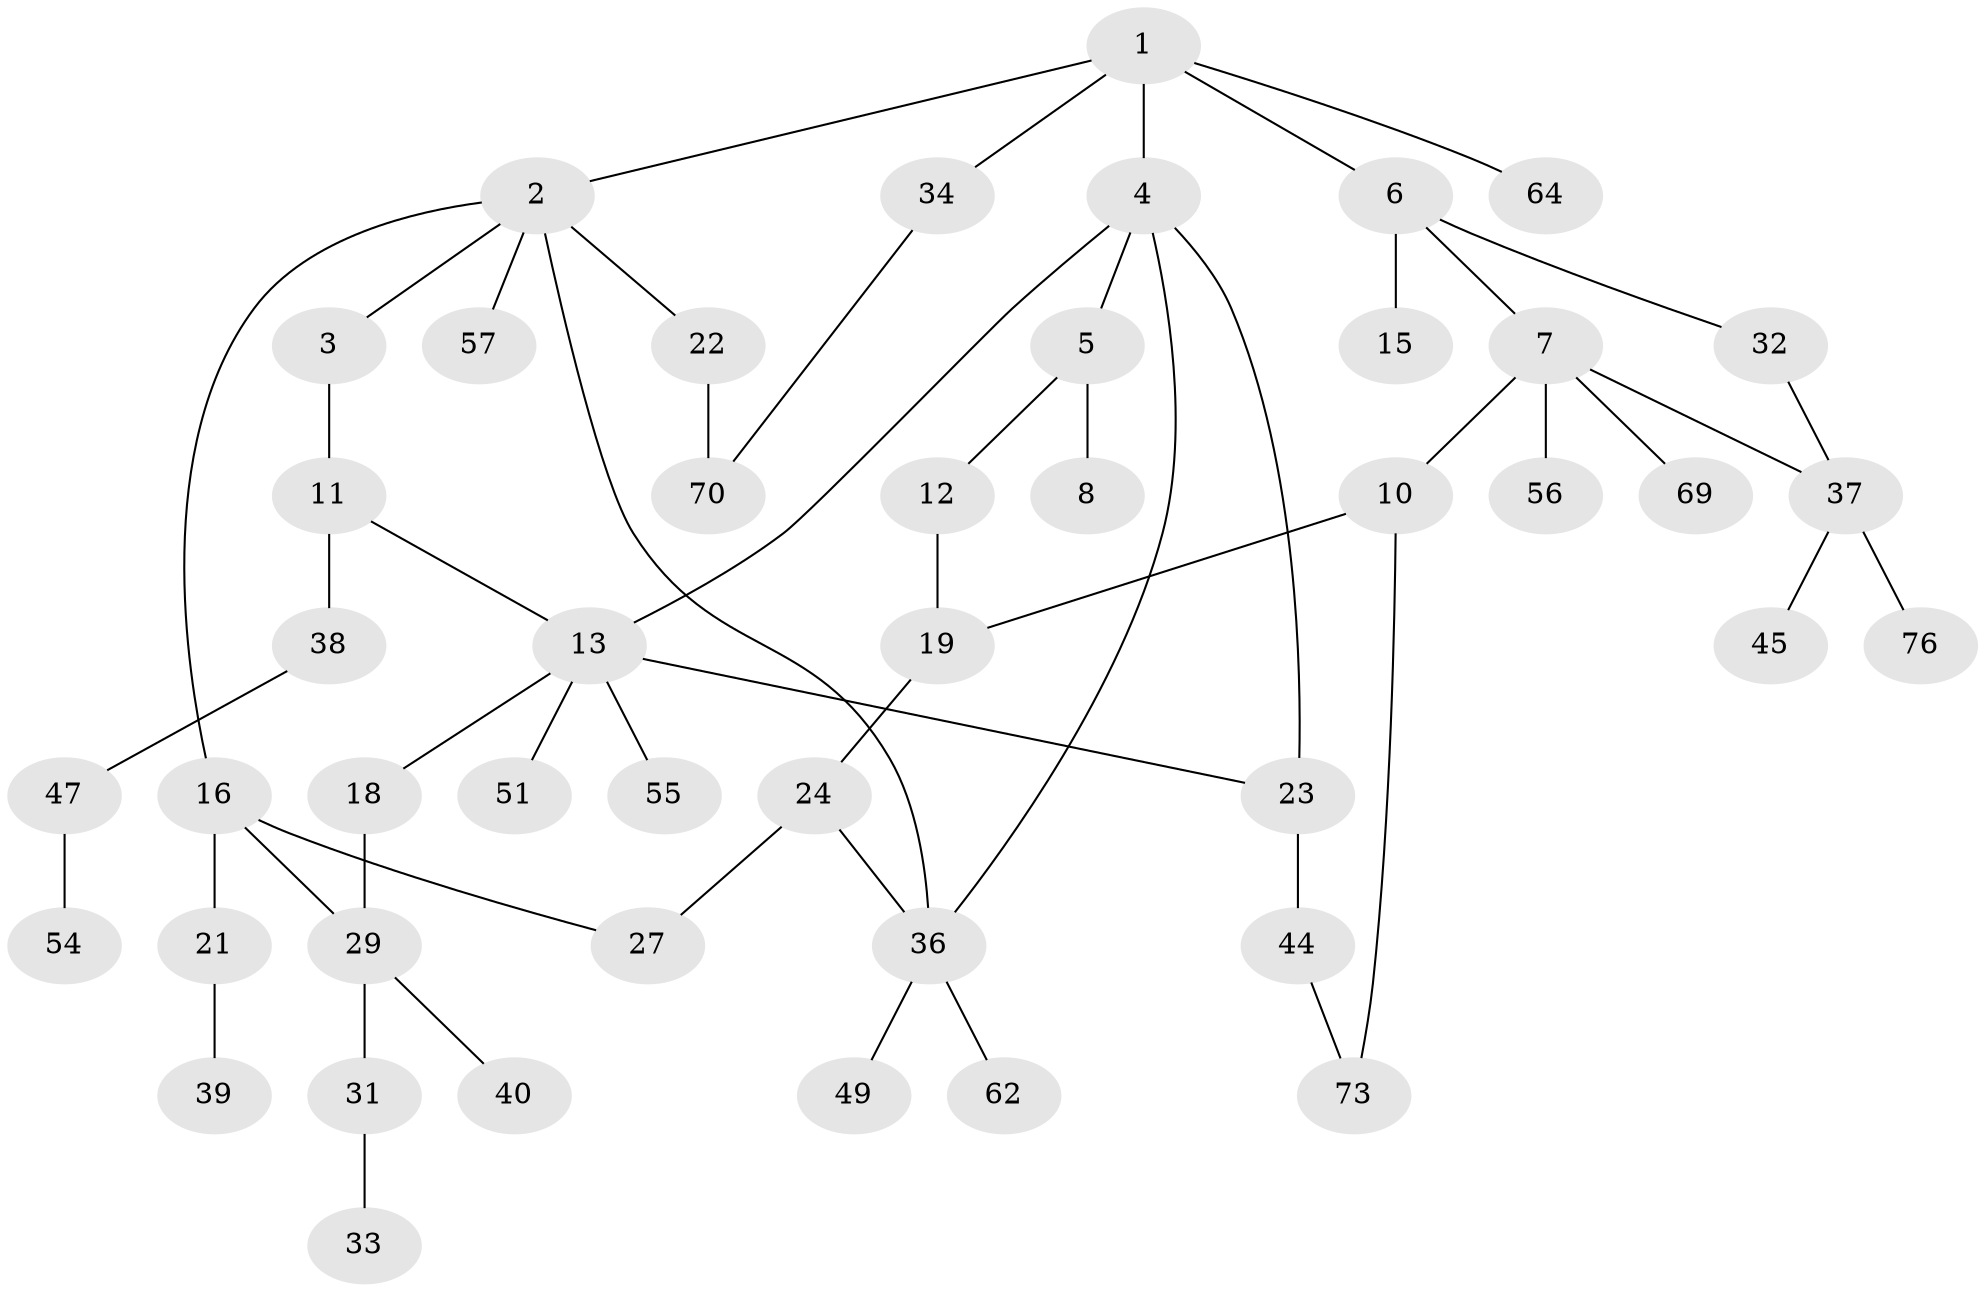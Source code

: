 // Generated by graph-tools (version 1.1) at 2025/51/02/27/25 19:51:39]
// undirected, 46 vertices, 55 edges
graph export_dot {
graph [start="1"]
  node [color=gray90,style=filled];
  1 [super="+14"];
  2 [super="+9"];
  3;
  4 [super="+35"];
  5 [super="+63"];
  6 [super="+68"];
  7 [super="+42"];
  8 [super="+71"];
  10;
  11 [super="+26"];
  12;
  13 [super="+17"];
  15;
  16 [super="+20"];
  18 [super="+41"];
  19 [super="+28"];
  21;
  22 [super="+46"];
  23 [super="+67"];
  24 [super="+25"];
  27 [super="+75"];
  29 [super="+30"];
  31 [super="+50"];
  32 [super="+48"];
  33;
  34 [super="+52"];
  36 [super="+58"];
  37 [super="+72"];
  38 [super="+59"];
  39 [super="+43"];
  40;
  44 [super="+66"];
  45;
  47 [super="+53"];
  49;
  51;
  54 [super="+61"];
  55;
  56;
  57 [super="+60"];
  62 [super="+65"];
  64;
  69;
  70 [super="+74"];
  73 [super="+77"];
  76;
  1 -- 2;
  1 -- 4;
  1 -- 6;
  1 -- 34;
  1 -- 64;
  2 -- 3;
  2 -- 22;
  2 -- 16;
  2 -- 57;
  2 -- 36;
  3 -- 11;
  4 -- 5;
  4 -- 23;
  4 -- 36;
  4 -- 13;
  5 -- 8;
  5 -- 12;
  6 -- 7;
  6 -- 15;
  6 -- 32;
  7 -- 10;
  7 -- 56;
  7 -- 69;
  7 -- 37;
  10 -- 73;
  10 -- 19;
  11 -- 13;
  11 -- 38;
  12 -- 19;
  13 -- 51;
  13 -- 55;
  13 -- 23;
  13 -- 18;
  16 -- 29;
  16 -- 27;
  16 -- 21;
  18 -- 29;
  19 -- 24;
  21 -- 39;
  22 -- 70;
  23 -- 44;
  24 -- 27;
  24 -- 36;
  29 -- 40;
  29 -- 31;
  31 -- 33;
  32 -- 37;
  34 -- 70;
  36 -- 49;
  36 -- 62;
  37 -- 45;
  37 -- 76;
  38 -- 47;
  44 -- 73;
  47 -- 54;
}
